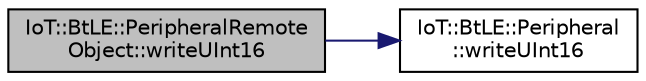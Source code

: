 digraph "IoT::BtLE::PeripheralRemoteObject::writeUInt16"
{
 // LATEX_PDF_SIZE
  edge [fontname="Helvetica",fontsize="10",labelfontname="Helvetica",labelfontsize="10"];
  node [fontname="Helvetica",fontsize="10",shape=record];
  rankdir="LR";
  Node1 [label="IoT::BtLE::PeripheralRemote\lObject::writeUInt16",height=0.2,width=0.4,color="black", fillcolor="grey75", style="filled", fontcolor="black",tooltip=" "];
  Node1 -> Node2 [color="midnightblue",fontsize="10",style="solid",fontname="Helvetica"];
  Node2 [label="IoT::BtLE::Peripheral\l::writeUInt16",height=0.2,width=0.4,color="black", fillcolor="white", style="filled",URL="$classIoT_1_1BtLE_1_1Peripheral.html#aaf264d2e2a7c458206134b0d0635925f",tooltip=" "];
}
